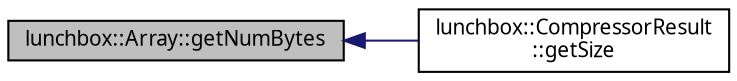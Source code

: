 digraph "lunchbox::Array::getNumBytes"
{
  edge [fontname="Sans",fontsize="10",labelfontname="Sans",labelfontsize="10"];
  node [fontname="Sans",fontsize="10",shape=record];
  rankdir="LR";
  Node1 [label="lunchbox::Array::getNumBytes",height=0.2,width=0.4,color="black", fillcolor="grey75", style="filled" fontcolor="black"];
  Node1 -> Node2 [dir="back",color="midnightblue",fontsize="10",style="solid",fontname="Sans"];
  Node2 [label="lunchbox::CompressorResult\l::getSize",height=0.2,width=0.4,color="black", fillcolor="white", style="filled",URL="$structlunchbox_1_1_compressor_result.html#ac10f115c4bf094fb06c20ee8cbf64a00"];
}
